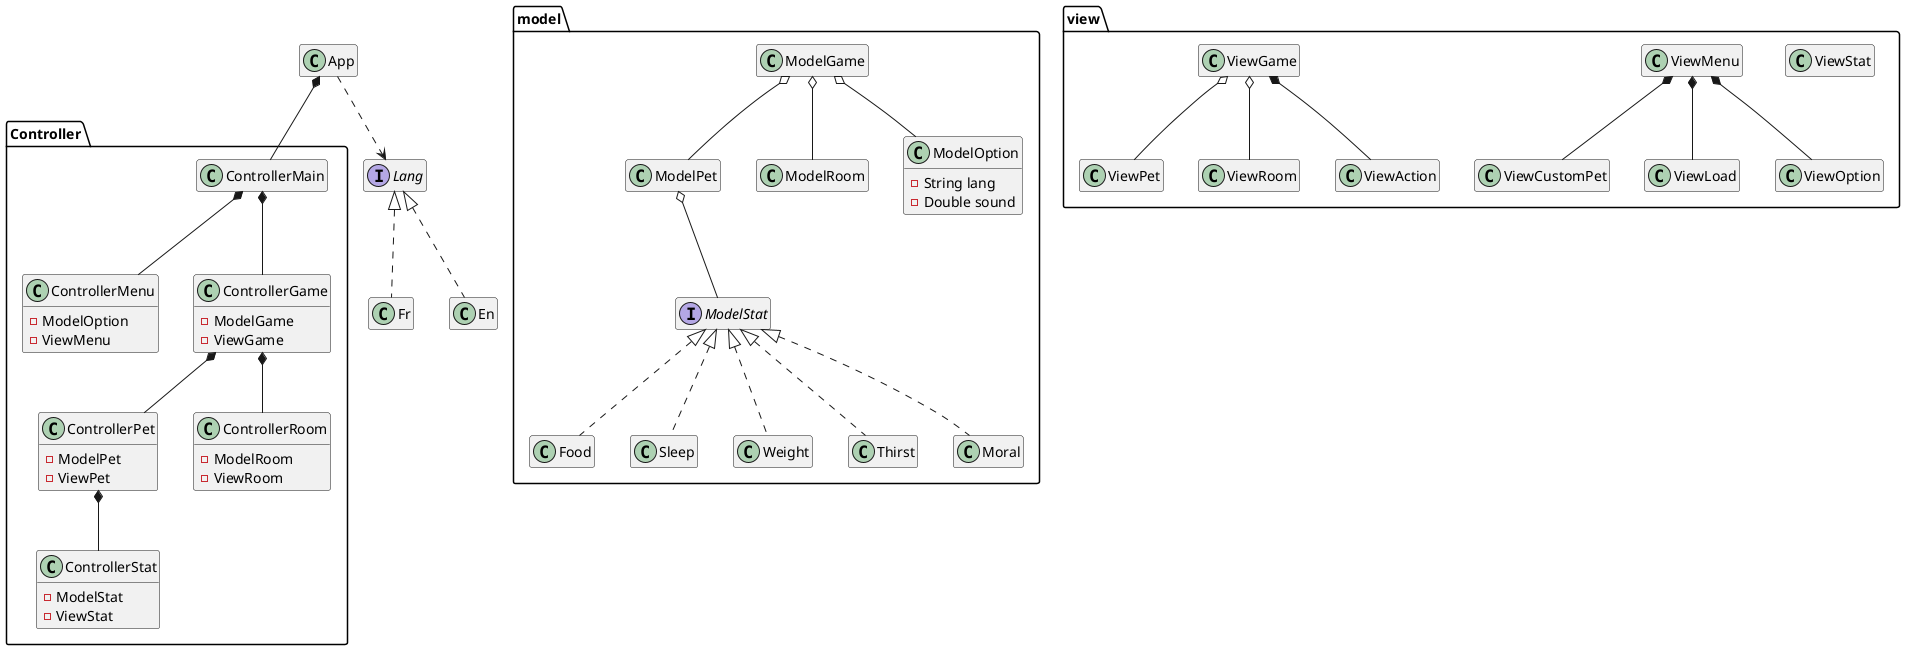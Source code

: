 @startuml

hide empty attributes
hide empty methods

class App
interface Lang
App ..> Lang
class Fr
Class En
Lang <|.. Fr
Lang <|.. En

package model {
    class ModelPet
    class ModelRoom
    class ModelGame
    class ModelOption {
        -String lang
        -Double sound
    }
    interface ModelStat
    class Food
    class Sleep
    class Weight
    class Thirst
    class Moral
    ModelStat <|.. Food
    ModelStat <|.. Sleep
    ModelStat <|.. Weight
    ModelStat <|.. Thirst
    ModelStat <|.. Moral
    ModelPet o-- ModelStat
    ModelGame o-- ModelPet
    ModelGame o-- ModelRoom
    ModelGame o-- ModelOption
}

package view {
    class ViewPet
    class ViewRoom
    class ViewStat
    class ViewMenu
    class ViewCustomPet
    class ViewLoad
    class ViewAction
    class ViewOption
    class ViewGame
    
    ViewMenu *-- ViewOption
    ViewMenu *-- ViewCustomPet
    ViewMenu *-- ViewLoad
    ViewGame *-- ViewAction
    ViewGame o-- ViewRoom
    ViewGame o-- ViewPet
}

package Controller {
    class ControllerMain
    
    class ControllerPet {
        -ModelPet
        -ViewPet
    }
    class ControllerRoom {
        -ModelRoom
        -ViewRoom
    }
    class ControllerStat {
        -ModelStat
        -ViewStat
    }
    class ControllerMenu {
        -ModelOption
        -ViewMenu
    }
    class ControllerGame {
        -ModelGame
        -ViewGame
    }
    
    ControllerPet *-- ControllerStat
    ControllerGame *-- ControllerPet
    ControllerGame *-- ControllerRoom
    ControllerMain *-- ControllerGame 
    ControllerMain *-- ControllerMenu
    
}

App *-- ControllerMain

@enduml
